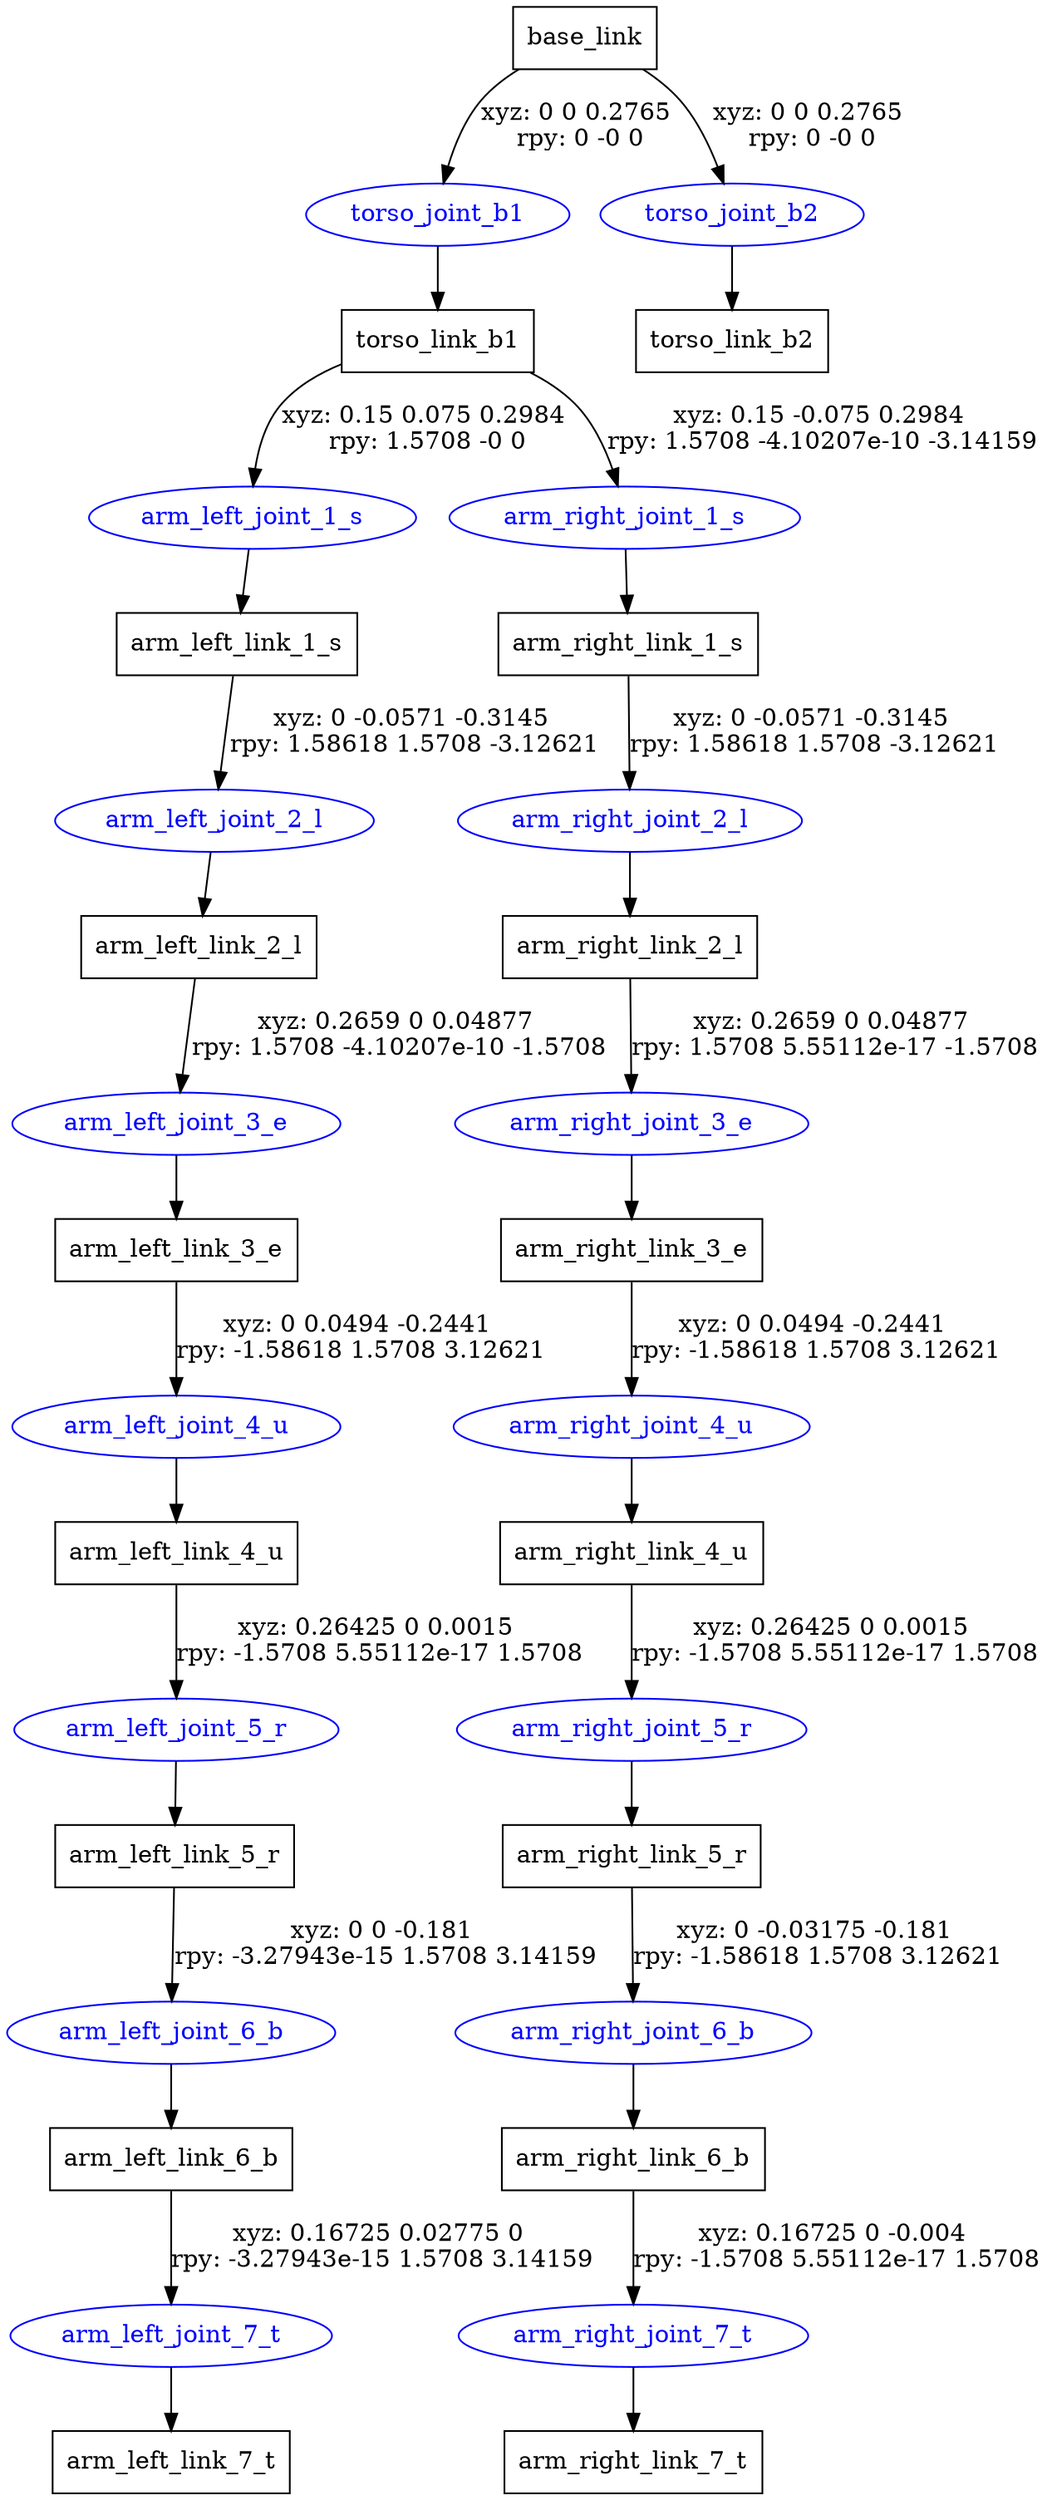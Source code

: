 digraph G {
node [shape=box];
"base_link" [label="base_link"];
"torso_link_b1" [label="torso_link_b1"];
"arm_left_link_1_s" [label="arm_left_link_1_s"];
"arm_left_link_2_l" [label="arm_left_link_2_l"];
"arm_left_link_3_e" [label="arm_left_link_3_e"];
"arm_left_link_4_u" [label="arm_left_link_4_u"];
"arm_left_link_5_r" [label="arm_left_link_5_r"];
"arm_left_link_6_b" [label="arm_left_link_6_b"];
"arm_left_link_7_t" [label="arm_left_link_7_t"];
"arm_right_link_1_s" [label="arm_right_link_1_s"];
"arm_right_link_2_l" [label="arm_right_link_2_l"];
"arm_right_link_3_e" [label="arm_right_link_3_e"];
"arm_right_link_4_u" [label="arm_right_link_4_u"];
"arm_right_link_5_r" [label="arm_right_link_5_r"];
"arm_right_link_6_b" [label="arm_right_link_6_b"];
"arm_right_link_7_t" [label="arm_right_link_7_t"];
"torso_link_b2" [label="torso_link_b2"];
node [shape=ellipse, color=blue, fontcolor=blue];
"base_link" -> "torso_joint_b1" [label="xyz: 0 0 0.2765 \nrpy: 0 -0 0"]
"torso_joint_b1" -> "torso_link_b1"
"torso_link_b1" -> "arm_left_joint_1_s" [label="xyz: 0.15 0.075 0.2984 \nrpy: 1.5708 -0 0"]
"arm_left_joint_1_s" -> "arm_left_link_1_s"
"arm_left_link_1_s" -> "arm_left_joint_2_l" [label="xyz: 0 -0.0571 -0.3145 \nrpy: 1.58618 1.5708 -3.12621"]
"arm_left_joint_2_l" -> "arm_left_link_2_l"
"arm_left_link_2_l" -> "arm_left_joint_3_e" [label="xyz: 0.2659 0 0.04877 \nrpy: 1.5708 -4.10207e-10 -1.5708"]
"arm_left_joint_3_e" -> "arm_left_link_3_e"
"arm_left_link_3_e" -> "arm_left_joint_4_u" [label="xyz: 0 0.0494 -0.2441 \nrpy: -1.58618 1.5708 3.12621"]
"arm_left_joint_4_u" -> "arm_left_link_4_u"
"arm_left_link_4_u" -> "arm_left_joint_5_r" [label="xyz: 0.26425 0 0.0015 \nrpy: -1.5708 5.55112e-17 1.5708"]
"arm_left_joint_5_r" -> "arm_left_link_5_r"
"arm_left_link_5_r" -> "arm_left_joint_6_b" [label="xyz: 0 0 -0.181 \nrpy: -3.27943e-15 1.5708 3.14159"]
"arm_left_joint_6_b" -> "arm_left_link_6_b"
"arm_left_link_6_b" -> "arm_left_joint_7_t" [label="xyz: 0.16725 0.02775 0 \nrpy: -3.27943e-15 1.5708 3.14159"]
"arm_left_joint_7_t" -> "arm_left_link_7_t"
"torso_link_b1" -> "arm_right_joint_1_s" [label="xyz: 0.15 -0.075 0.2984 \nrpy: 1.5708 -4.10207e-10 -3.14159"]
"arm_right_joint_1_s" -> "arm_right_link_1_s"
"arm_right_link_1_s" -> "arm_right_joint_2_l" [label="xyz: 0 -0.0571 -0.3145 \nrpy: 1.58618 1.5708 -3.12621"]
"arm_right_joint_2_l" -> "arm_right_link_2_l"
"arm_right_link_2_l" -> "arm_right_joint_3_e" [label="xyz: 0.2659 0 0.04877 \nrpy: 1.5708 5.55112e-17 -1.5708"]
"arm_right_joint_3_e" -> "arm_right_link_3_e"
"arm_right_link_3_e" -> "arm_right_joint_4_u" [label="xyz: 0 0.0494 -0.2441 \nrpy: -1.58618 1.5708 3.12621"]
"arm_right_joint_4_u" -> "arm_right_link_4_u"
"arm_right_link_4_u" -> "arm_right_joint_5_r" [label="xyz: 0.26425 0 0.0015 \nrpy: -1.5708 5.55112e-17 1.5708"]
"arm_right_joint_5_r" -> "arm_right_link_5_r"
"arm_right_link_5_r" -> "arm_right_joint_6_b" [label="xyz: 0 -0.03175 -0.181 \nrpy: -1.58618 1.5708 3.12621"]
"arm_right_joint_6_b" -> "arm_right_link_6_b"
"arm_right_link_6_b" -> "arm_right_joint_7_t" [label="xyz: 0.16725 0 -0.004 \nrpy: -1.5708 5.55112e-17 1.5708"]
"arm_right_joint_7_t" -> "arm_right_link_7_t"
"base_link" -> "torso_joint_b2" [label="xyz: 0 0 0.2765 \nrpy: 0 -0 0"]
"torso_joint_b2" -> "torso_link_b2"
}
